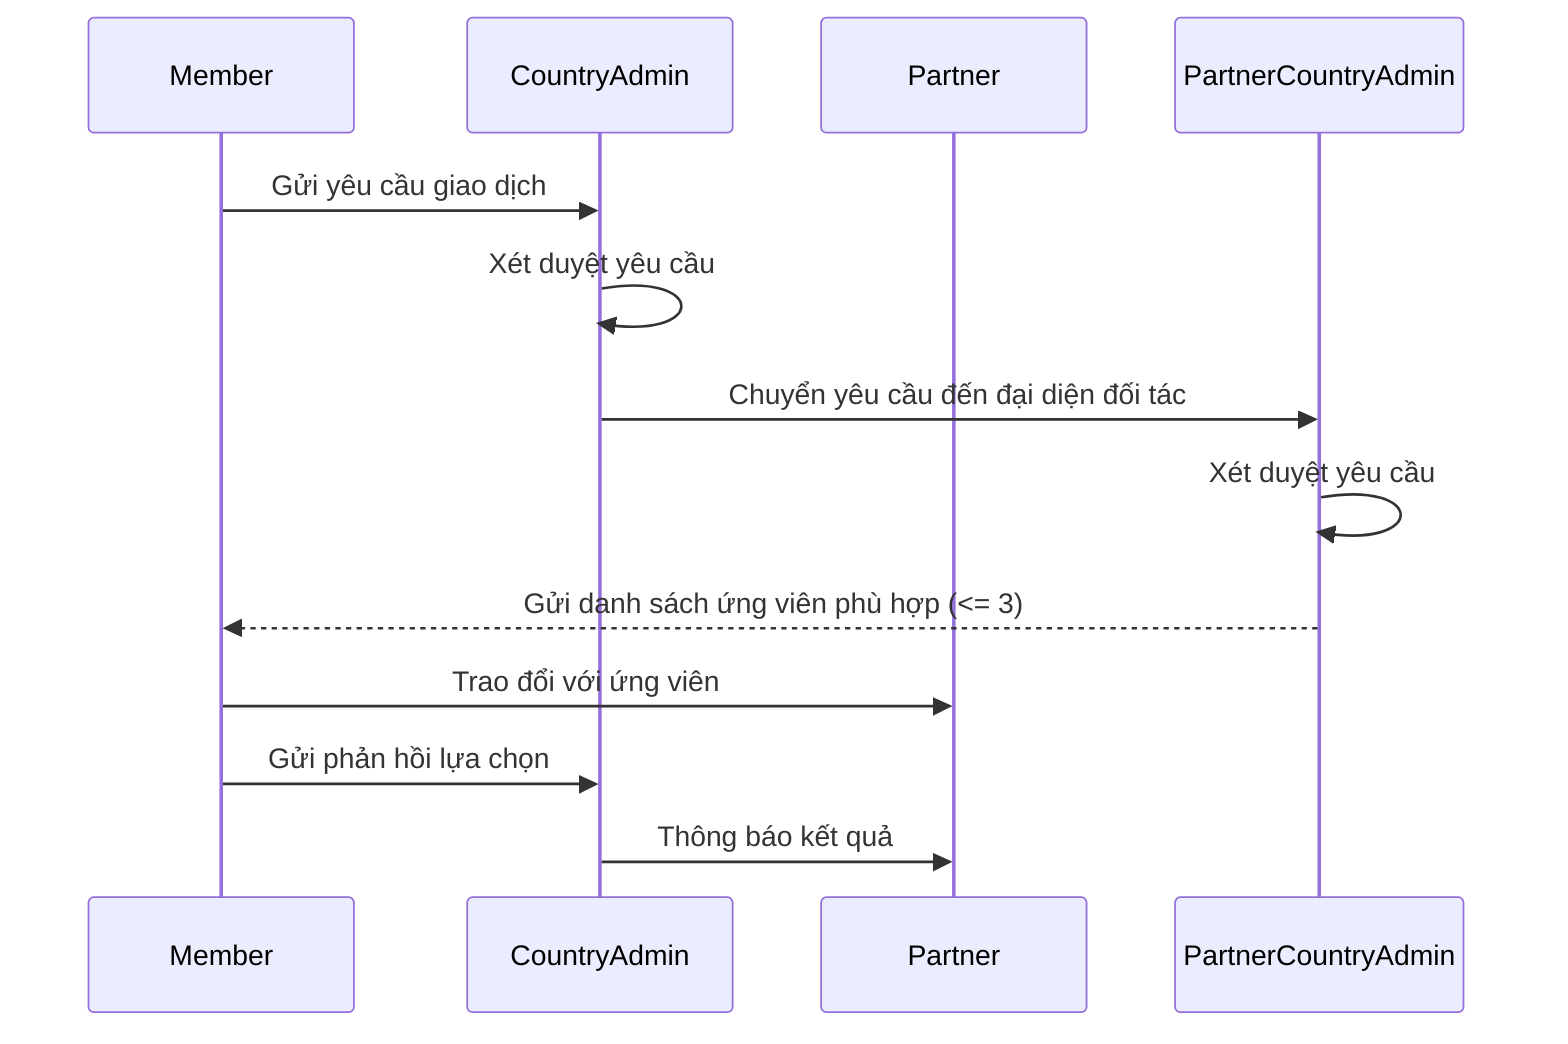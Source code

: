 sequenceDiagram
    participant Member
    participant CountryAdmin
    participant Partner
    participant PartnerCountryAdmin


    Member->>CountryAdmin: Gửi yêu cầu giao dịch
    CountryAdmin->>CountryAdmin: Xét duyệt yêu cầu
    CountryAdmin->>PartnerCountryAdmin: Chuyển yêu cầu đến đại diện đối tác
    PartnerCountryAdmin->>PartnerCountryAdmin: Xét duyệt yêu cầu
    PartnerCountryAdmin-->>Member: Gửi danh sách ứng viên phù hợp (<= 3)
    Member->>Partner: Trao đổi với ứng viên
    Member->>CountryAdmin: Gửi phản hồi lựa chọn
    CountryAdmin->>Partner: Thông báo kết quả
